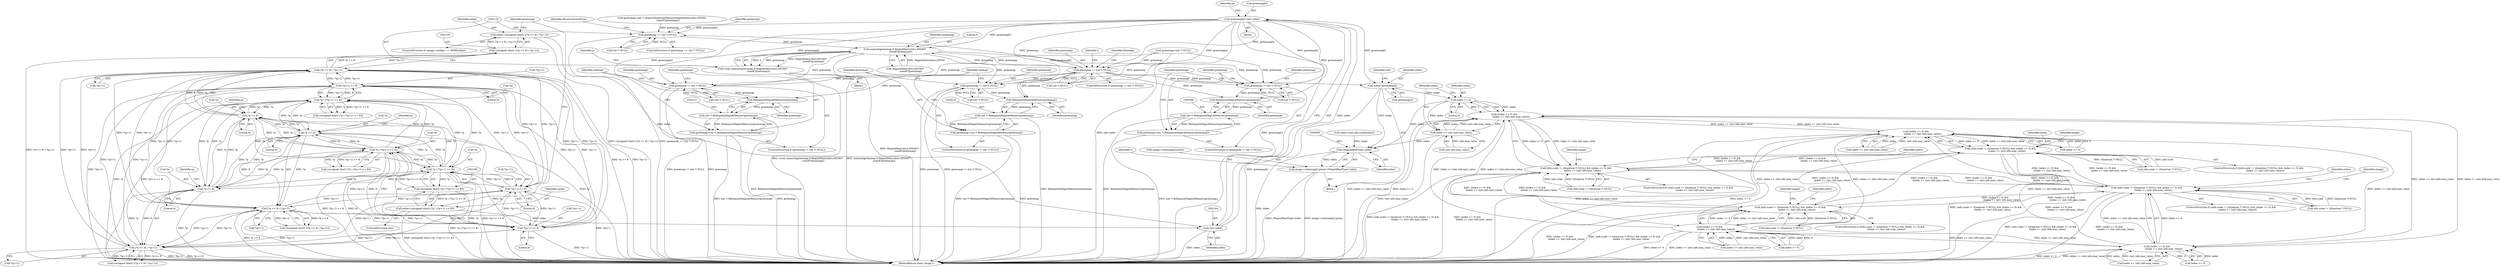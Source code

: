 digraph "0_ImageMagick_6b6bff054d569a77973f2140c0e86366e6168a6c_0@array" {
"1002179" [label="(Call,greenmap[i]=(int) index)"];
"1002183" [label="(Call,(int) index)"];
"1002152" [label="(Call,index=(unsigned short) ((*p << 8) | *(p+1)))"];
"1002154" [label="(Call,(unsigned short) ((*p << 8) | *(p+1)))"];
"1002156" [label="(Call,(*p << 8) | *(p+1))"];
"1002157" [label="(Call,*p << 8)"];
"1002032" [label="(Call,*p << 8)"];
"1002045" [label="(Call,*p | (*(p+1) << 8))"];
"1002170" [label="(Call,*p | (*(p+1) << 8))"];
"1002282" [label="(Call,*p << 8)"];
"1002295" [label="(Call,*p | (*(p+1) << 8))"];
"1002298" [label="(Call,*(p+1) << 8)"];
"1002173" [label="(Call,*(p+1) << 8)"];
"1002048" [label="(Call,*(p+1) << 8)"];
"1002281" [label="(Call,(*p << 8) | *(p+1))"];
"1002031" [label="(Call,(*p << 8) | *(p+1))"];
"1002166" [label="(Call,index=(unsigned short) (*p | (*(p+1) << 8)))"];
"1002168" [label="(Call,(unsigned short) (*p | (*(p+1) << 8)))"];
"1002088" [label="(Call,greenmap != (int *) NULL)"];
"1002097" [label="(Call,RelinquishMagickMemory(greenmap))"];
"1002095" [label="(Call,(int *) RelinquishMagickMemory(greenmap))"];
"1002093" [label="(Call,greenmap=(int *) RelinquishMagickMemory(greenmap))"];
"1002111" [label="(Call,greenmap == (int *) NULL)"];
"1002121" [label="(Call,memset(greenmap,0,MagickMax(colors,65536)*\n                sizeof(*greenmap)))"];
"1002119" [label="(Call,(void) memset(greenmap,0,MagickMax(colors,65536)*\n                sizeof(*greenmap)))"];
"1003119" [label="(Call,greenmap != (int *) NULL)"];
"1003128" [label="(Call,RelinquishMagickMemory(greenmap))"];
"1003126" [label="(Call,(int *) RelinquishMagickMemory(greenmap))"];
"1003124" [label="(Call,greenmap=(int *) RelinquishMagickMemory(greenmap))"];
"1003599" [label="(Call,greenmap != (int *) NULL)"];
"1003616" [label="(Call,index=greenmap[i])"];
"1003631" [label="(Call,index >= 0)"];
"1003630" [label="(Call,(index >= 0) &&\n                  (index <= (int) info.max_value))"];
"1003567" [label="(Call,(index >= 0) &&\n                  (index <= (int) info.max_value))"];
"1003559" [label="(Call,(info.scale != (Quantum *) NULL) && (index >= 0) &&\n                  (index <= (int) info.max_value))"];
"1003622" [label="(Call,(info.scale != (Quantum *) NULL) && (index >= 0) &&\n                  (index <= (int) info.max_value))"];
"1003685" [label="(Call,(info.scale != (Quantum *) NULL) && (index >= 0) &&\n                  (index <= (int) info.max_value))"];
"1003748" [label="(Call,(info.scale != (Quantum *) NULL) && (index >= 0) &&\n                  (index <= (int) info.max_value))"];
"1003693" [label="(Call,(index >= 0) &&\n                  (index <= (int) info.max_value))"];
"1003756" [label="(Call,(index >= 0) &&\n                  (index <= (int) info.max_value))"];
"1003634" [label="(Call,index <= (int) info.max_value)"];
"1003658" [label="(Call,(MagickRealType) index)"];
"1003650" [label="(Call,image->colormap[i].green=(MagickRealType) index)"];
"1004502" [label="(Call,greenmap != (int *) NULL)"];
"1004511" [label="(Call,RelinquishMagickMemory(greenmap))"];
"1004509" [label="(Call,(int *) RelinquishMagickMemory(greenmap))"];
"1004507" [label="(Call,greenmap=(int *) RelinquishMagickMemory(greenmap))"];
"1003631" [label="(Call,index >= 0)"];
"1004508" [label="(Identifier,greenmap)"];
"1003748" [label="(Call,(info.scale != (Quantum *) NULL) && (index >= 0) &&\n                  (index <= (int) info.max_value))"];
"1002121" [label="(Call,memset(greenmap,0,MagickMax(colors,65536)*\n                sizeof(*greenmap)))"];
"1003633" [label="(Literal,0)"];
"1002299" [label="(Call,*(p+1))"];
"1002282" [label="(Call,*p << 8)"];
"1002053" [label="(Literal,8)"];
"1002281" [label="(Call,(*p << 8) | *(p+1))"];
"1002160" [label="(Literal,8)"];
"1002165" [label="(ControlStructure,else)"];
"1003571" [label="(Call,index <= (int) info.max_value)"];
"1002035" [label="(Literal,8)"];
"1003614" [label="(Identifier,i)"];
"1002157" [label="(Call,*p << 8)"];
"1003618" [label="(Call,greenmap[i])"];
"1002066" [label="(Block,)"];
"1003658" [label="(Call,(MagickRealType) index)"];
"1002171" [label="(Call,*p)"];
"1002100" [label="(Identifier,greenmap)"];
"1004509" [label="(Call,(int *) RelinquishMagickMemory(greenmap))"];
"1002187" [label="(Identifier,p)"];
"1003686" [label="(Call,info.scale != (Quantum *) NULL)"];
"1004501" [label="(ControlStructure,if (greenmap != (int *) NULL))"];
"1003684" [label="(ControlStructure,if ((info.scale != (Quantum *) NULL) && (index >= 0) &&\n                  (index <= (int) info.max_value)))"];
"1004503" [label="(Identifier,greenmap)"];
"1004504" [label="(Call,(int *) NULL)"];
"1003126" [label="(Call,(int *) RelinquishMagickMemory(greenmap))"];
"1003747" [label="(ControlStructure,if ((info.scale != (Quantum *) NULL) && (index >= 0) &&\n                  (index <= (int) info.max_value)))"];
"1002045" [label="(Call,*p | (*(p+1) << 8))"];
"1002161" [label="(Call,*(p+1))"];
"1002122" [label="(Identifier,greenmap)"];
"1002152" [label="(Call,index=(unsigned short) ((*p << 8) | *(p+1)))"];
"1003757" [label="(Call,index >= 0)"];
"1002048" [label="(Call,*(p+1) << 8)"];
"1002033" [label="(Call,*p)"];
"1002088" [label="(Call,greenmap != (int *) NULL)"];
"1002166" [label="(Call,index=(unsigned short) (*p | (*(p+1) << 8)))"];
"1002123" [label="(Literal,0)"];
"1002124" [label="(Call,MagickMax(colors,65536)*\n                sizeof(*greenmap))"];
"1002117" [label="(Identifier,ResourceLimitError)"];
"1003129" [label="(Identifier,greenmap)"];
"1003760" [label="(Call,index <= (int) info.max_value)"];
"1002111" [label="(Call,greenmap == (int *) NULL)"];
"1002295" [label="(Call,*p | (*(p+1) << 8))"];
"1003685" [label="(Call,(info.scale != (Quantum *) NULL) && (index >= 0) &&\n                  (index <= (int) info.max_value))"];
"1003567" [label="(Call,(index >= 0) &&\n                  (index <= (int) info.max_value))"];
"1002173" [label="(Call,*(p+1) << 8)"];
"1003568" [label="(Call,index >= 0)"];
"1003642" [label="(Identifier,index)"];
"1003591" [label="(Identifier,image)"];
"1003558" [label="(ControlStructure,if ((info.scale != (Quantum *) NULL) && (index >= 0) &&\n                  (index <= (int) info.max_value)))"];
"1002286" [label="(Call,*(p+1))"];
"1003599" [label="(Call,greenmap != (int *) NULL)"];
"1003651" [label="(Call,image->colormap[i].green)"];
"1003579" [label="(Identifier,index)"];
"1003119" [label="(Call,greenmap != (int *) NULL)"];
"1003132" [label="(Identifier,redmap)"];
"1002089" [label="(Identifier,greenmap)"];
"1003601" [label="(Call,(int *) NULL)"];
"1003632" [label="(Identifier,index)"];
"1003654" [label="(Identifier,image)"];
"1002043" [label="(Call,(unsigned short) (*p | (*(p+1) << 8)))"];
"1002298" [label="(Call,*(p+1) << 8)"];
"1003768" [label="(Identifier,index)"];
"1002153" [label="(Identifier,index)"];
"1002145" [label="(Block,)"];
"1003636" [label="(Call,(int) info.max_value)"];
"1003121" [label="(Call,(int *) NULL)"];
"1003635" [label="(Identifier,index)"];
"1002146" [label="(ControlStructure,if (image->endian == MSBEndian))"];
"1002046" [label="(Call,*p)"];
"1002132" [label="(Identifier,p)"];
"1002098" [label="(Identifier,greenmap)"];
"1002283" [label="(Call,*p)"];
"1002296" [label="(Call,*p)"];
"1003630" [label="(Call,(index >= 0) &&\n                  (index <= (int) info.max_value))"];
"1003559" [label="(Call,(info.scale != (Quantum *) NULL) && (index >= 0) &&\n                  (index <= (int) info.max_value))"];
"1002293" [label="(Call,(unsigned short) (*p | (*(p+1) << 8)))"];
"1002183" [label="(Call,(int) index)"];
"1002094" [label="(Identifier,greenmap)"];
"1002099" [label="(Call,greenmap=(int *) AcquireQuantumMemory(MagickMax(colors,65536),\n                sizeof(*greenmap)))"];
"1002029" [label="(Call,(unsigned short) ((*p << 8) | *(p+1)))"];
"1003616" [label="(Call,index=greenmap[i])"];
"1004507" [label="(Call,greenmap=(int *) RelinquishMagickMemory(greenmap))"];
"1002090" [label="(Call,(int *) NULL)"];
"1003693" [label="(Call,(index >= 0) &&\n                  (index <= (int) info.max_value))"];
"1002113" [label="(Call,(int *) NULL)"];
"1002036" [label="(Call,*(p+1))"];
"1003705" [label="(Identifier,index)"];
"1004512" [label="(Identifier,greenmap)"];
"1002178" [label="(Literal,8)"];
"1003118" [label="(ControlStructure,if (greenmap != (int *) NULL))"];
"1003650" [label="(Call,image->colormap[i].green=(MagickRealType) index)"];
"1004511" [label="(Call,RelinquishMagickMemory(greenmap))"];
"1003598" [label="(ControlStructure,if (greenmap != (int *) NULL))"];
"1003697" [label="(Call,index <= (int) info.max_value)"];
"1003694" [label="(Call,index >= 0)"];
"1002087" [label="(ControlStructure,if (greenmap != (int *) NULL))"];
"1002168" [label="(Call,(unsigned short) (*p | (*(p+1) << 8)))"];
"1003634" [label="(Call,index <= (int) info.max_value)"];
"1004539" [label="(MethodReturn,static Image *)"];
"1002049" [label="(Call,*(p+1))"];
"1003625" [label="(Identifier,info)"];
"1003124" [label="(Call,greenmap=(int *) RelinquishMagickMemory(greenmap))"];
"1002180" [label="(Call,greenmap[i])"];
"1003615" [label="(Block,)"];
"1003641" [label="(Call,index=(int) info.scale[index])"];
"1002154" [label="(Call,(unsigned short) ((*p << 8) | *(p+1)))"];
"1002179" [label="(Call,greenmap[i]=(int) index)"];
"1003621" [label="(ControlStructure,if ((info.scale != (Quantum *) NULL) && (index >= 0) &&\n                  (index <= (int) info.max_value)))"];
"1003780" [label="(Identifier,image)"];
"1004502" [label="(Call,greenmap != (int *) NULL)"];
"1002031" [label="(Call,(*p << 8) | *(p+1))"];
"1002158" [label="(Call,*p)"];
"1003125" [label="(Identifier,greenmap)"];
"1003756" [label="(Call,(index >= 0) &&\n                  (index <= (int) info.max_value))"];
"1003617" [label="(Identifier,index)"];
"1002119" [label="(Call,(void) memset(greenmap,0,MagickMax(colors,65536)*\n                sizeof(*greenmap)))"];
"1002288" [label="(Identifier,p)"];
"1002110" [label="(ControlStructure,if (greenmap == (int *) NULL))"];
"1002170" [label="(Call,*p | (*(p+1) << 8))"];
"1002185" [label="(Identifier,index)"];
"1003600" [label="(Identifier,greenmap)"];
"1002097" [label="(Call,RelinquishMagickMemory(greenmap))"];
"1003622" [label="(Call,(info.scale != (Quantum *) NULL) && (index >= 0) &&\n                  (index <= (int) info.max_value))"];
"1002285" [label="(Literal,8)"];
"1000538" [label="(Call,greenmap=(int *) NULL)"];
"1003660" [label="(Identifier,index)"];
"1002112" [label="(Identifier,greenmap)"];
"1003717" [label="(Identifier,image)"];
"1002163" [label="(Identifier,p)"];
"1003560" [label="(Call,info.scale != (Quantum *) NULL)"];
"1004515" [label="(Identifier,redmap)"];
"1003606" [label="(Identifier,i)"];
"1002095" [label="(Call,(int *) RelinquishMagickMemory(greenmap))"];
"1003749" [label="(Call,info.scale != (Quantum *) NULL)"];
"1002303" [label="(Literal,8)"];
"1002038" [label="(Identifier,p)"];
"1002279" [label="(Call,(unsigned short) ((*p << 8) | *(p+1)))"];
"1002032" [label="(Call,*p << 8)"];
"1002174" [label="(Call,*(p+1))"];
"1003623" [label="(Call,info.scale != (Quantum *) NULL)"];
"1003128" [label="(Call,RelinquishMagickMemory(greenmap))"];
"1002156" [label="(Call,(*p << 8) | *(p+1))"];
"1002093" [label="(Call,greenmap=(int *) RelinquishMagickMemory(greenmap))"];
"1002167" [label="(Identifier,index)"];
"1003663" [label="(Identifier,bluemap)"];
"1002181" [label="(Identifier,greenmap)"];
"1003120" [label="(Identifier,greenmap)"];
"1002179" -> "1002145"  [label="AST: "];
"1002179" -> "1002183"  [label="CFG: "];
"1002180" -> "1002179"  [label="AST: "];
"1002183" -> "1002179"  [label="AST: "];
"1002187" -> "1002179"  [label="CFG: "];
"1002179" -> "1004539"  [label="DDG: (int) index"];
"1002179" -> "1004539"  [label="DDG: greenmap[i]"];
"1002179" -> "1002088"  [label="DDG: greenmap[i]"];
"1002179" -> "1002097"  [label="DDG: greenmap[i]"];
"1002179" -> "1002111"  [label="DDG: greenmap[i]"];
"1002179" -> "1002121"  [label="DDG: greenmap[i]"];
"1002183" -> "1002179"  [label="DDG: index"];
"1002179" -> "1003119"  [label="DDG: greenmap[i]"];
"1002179" -> "1003128"  [label="DDG: greenmap[i]"];
"1002179" -> "1003599"  [label="DDG: greenmap[i]"];
"1002179" -> "1003616"  [label="DDG: greenmap[i]"];
"1002179" -> "1004502"  [label="DDG: greenmap[i]"];
"1002179" -> "1004511"  [label="DDG: greenmap[i]"];
"1002183" -> "1002185"  [label="CFG: "];
"1002184" -> "1002183"  [label="AST: "];
"1002185" -> "1002183"  [label="AST: "];
"1002183" -> "1004539"  [label="DDG: index"];
"1002152" -> "1002183"  [label="DDG: index"];
"1002166" -> "1002183"  [label="DDG: index"];
"1002152" -> "1002146"  [label="AST: "];
"1002152" -> "1002154"  [label="CFG: "];
"1002153" -> "1002152"  [label="AST: "];
"1002154" -> "1002152"  [label="AST: "];
"1002181" -> "1002152"  [label="CFG: "];
"1002152" -> "1004539"  [label="DDG: (unsigned short) ((*p << 8) | *(p+1))"];
"1002154" -> "1002152"  [label="DDG: (*p << 8) | *(p+1)"];
"1002154" -> "1002156"  [label="CFG: "];
"1002155" -> "1002154"  [label="AST: "];
"1002156" -> "1002154"  [label="AST: "];
"1002154" -> "1004539"  [label="DDG: (*p << 8) | *(p+1)"];
"1002156" -> "1002154"  [label="DDG: *p << 8"];
"1002156" -> "1002154"  [label="DDG: *(p+1)"];
"1002156" -> "1002161"  [label="CFG: "];
"1002157" -> "1002156"  [label="AST: "];
"1002161" -> "1002156"  [label="AST: "];
"1002156" -> "1004539"  [label="DDG: *p << 8"];
"1002156" -> "1004539"  [label="DDG: *(p+1)"];
"1002156" -> "1002031"  [label="DDG: *(p+1)"];
"1002156" -> "1002048"  [label="DDG: *(p+1)"];
"1002157" -> "1002156"  [label="DDG: *p"];
"1002157" -> "1002156"  [label="DDG: 8"];
"1002173" -> "1002156"  [label="DDG: *(p+1)"];
"1002048" -> "1002156"  [label="DDG: *(p+1)"];
"1002281" -> "1002156"  [label="DDG: *(p+1)"];
"1002031" -> "1002156"  [label="DDG: *(p+1)"];
"1002298" -> "1002156"  [label="DDG: *(p+1)"];
"1002156" -> "1002173"  [label="DDG: *(p+1)"];
"1002156" -> "1002281"  [label="DDG: *(p+1)"];
"1002156" -> "1002298"  [label="DDG: *(p+1)"];
"1002157" -> "1002160"  [label="CFG: "];
"1002158" -> "1002157"  [label="AST: "];
"1002160" -> "1002157"  [label="AST: "];
"1002163" -> "1002157"  [label="CFG: "];
"1002157" -> "1004539"  [label="DDG: *p"];
"1002157" -> "1002032"  [label="DDG: *p"];
"1002157" -> "1002045"  [label="DDG: *p"];
"1002032" -> "1002157"  [label="DDG: *p"];
"1002045" -> "1002157"  [label="DDG: *p"];
"1002170" -> "1002157"  [label="DDG: *p"];
"1002282" -> "1002157"  [label="DDG: *p"];
"1002295" -> "1002157"  [label="DDG: *p"];
"1002157" -> "1002170"  [label="DDG: *p"];
"1002157" -> "1002282"  [label="DDG: *p"];
"1002157" -> "1002295"  [label="DDG: *p"];
"1002032" -> "1002031"  [label="AST: "];
"1002032" -> "1002035"  [label="CFG: "];
"1002033" -> "1002032"  [label="AST: "];
"1002035" -> "1002032"  [label="AST: "];
"1002038" -> "1002032"  [label="CFG: "];
"1002032" -> "1004539"  [label="DDG: *p"];
"1002032" -> "1002031"  [label="DDG: *p"];
"1002032" -> "1002031"  [label="DDG: 8"];
"1002045" -> "1002032"  [label="DDG: *p"];
"1002170" -> "1002032"  [label="DDG: *p"];
"1002282" -> "1002032"  [label="DDG: *p"];
"1002295" -> "1002032"  [label="DDG: *p"];
"1002032" -> "1002045"  [label="DDG: *p"];
"1002032" -> "1002170"  [label="DDG: *p"];
"1002032" -> "1002282"  [label="DDG: *p"];
"1002032" -> "1002295"  [label="DDG: *p"];
"1002045" -> "1002043"  [label="AST: "];
"1002045" -> "1002048"  [label="CFG: "];
"1002046" -> "1002045"  [label="AST: "];
"1002048" -> "1002045"  [label="AST: "];
"1002043" -> "1002045"  [label="CFG: "];
"1002045" -> "1004539"  [label="DDG: *p"];
"1002045" -> "1004539"  [label="DDG: *(p+1) << 8"];
"1002045" -> "1002043"  [label="DDG: *p"];
"1002045" -> "1002043"  [label="DDG: *(p+1) << 8"];
"1002170" -> "1002045"  [label="DDG: *p"];
"1002282" -> "1002045"  [label="DDG: *p"];
"1002295" -> "1002045"  [label="DDG: *p"];
"1002048" -> "1002045"  [label="DDG: *(p+1)"];
"1002048" -> "1002045"  [label="DDG: 8"];
"1002045" -> "1002170"  [label="DDG: *p"];
"1002045" -> "1002282"  [label="DDG: *p"];
"1002045" -> "1002295"  [label="DDG: *p"];
"1002170" -> "1002168"  [label="AST: "];
"1002170" -> "1002173"  [label="CFG: "];
"1002171" -> "1002170"  [label="AST: "];
"1002173" -> "1002170"  [label="AST: "];
"1002168" -> "1002170"  [label="CFG: "];
"1002170" -> "1004539"  [label="DDG: *p"];
"1002170" -> "1004539"  [label="DDG: *(p+1) << 8"];
"1002170" -> "1002168"  [label="DDG: *p"];
"1002170" -> "1002168"  [label="DDG: *(p+1) << 8"];
"1002282" -> "1002170"  [label="DDG: *p"];
"1002295" -> "1002170"  [label="DDG: *p"];
"1002173" -> "1002170"  [label="DDG: *(p+1)"];
"1002173" -> "1002170"  [label="DDG: 8"];
"1002170" -> "1002282"  [label="DDG: *p"];
"1002170" -> "1002295"  [label="DDG: *p"];
"1002282" -> "1002281"  [label="AST: "];
"1002282" -> "1002285"  [label="CFG: "];
"1002283" -> "1002282"  [label="AST: "];
"1002285" -> "1002282"  [label="AST: "];
"1002288" -> "1002282"  [label="CFG: "];
"1002282" -> "1004539"  [label="DDG: *p"];
"1002282" -> "1002281"  [label="DDG: *p"];
"1002282" -> "1002281"  [label="DDG: 8"];
"1002295" -> "1002282"  [label="DDG: *p"];
"1002282" -> "1002295"  [label="DDG: *p"];
"1002295" -> "1002293"  [label="AST: "];
"1002295" -> "1002298"  [label="CFG: "];
"1002296" -> "1002295"  [label="AST: "];
"1002298" -> "1002295"  [label="AST: "];
"1002293" -> "1002295"  [label="CFG: "];
"1002295" -> "1004539"  [label="DDG: *(p+1) << 8"];
"1002295" -> "1004539"  [label="DDG: *p"];
"1002295" -> "1002293"  [label="DDG: *p"];
"1002295" -> "1002293"  [label="DDG: *(p+1) << 8"];
"1002298" -> "1002295"  [label="DDG: *(p+1)"];
"1002298" -> "1002295"  [label="DDG: 8"];
"1002298" -> "1002303"  [label="CFG: "];
"1002299" -> "1002298"  [label="AST: "];
"1002303" -> "1002298"  [label="AST: "];
"1002298" -> "1004539"  [label="DDG: *(p+1)"];
"1002298" -> "1002031"  [label="DDG: *(p+1)"];
"1002298" -> "1002048"  [label="DDG: *(p+1)"];
"1002298" -> "1002173"  [label="DDG: *(p+1)"];
"1002298" -> "1002281"  [label="DDG: *(p+1)"];
"1002173" -> "1002298"  [label="DDG: *(p+1)"];
"1002048" -> "1002298"  [label="DDG: *(p+1)"];
"1002281" -> "1002298"  [label="DDG: *(p+1)"];
"1002031" -> "1002298"  [label="DDG: *(p+1)"];
"1002173" -> "1002178"  [label="CFG: "];
"1002174" -> "1002173"  [label="AST: "];
"1002178" -> "1002173"  [label="AST: "];
"1002173" -> "1004539"  [label="DDG: *(p+1)"];
"1002173" -> "1002031"  [label="DDG: *(p+1)"];
"1002173" -> "1002048"  [label="DDG: *(p+1)"];
"1002048" -> "1002173"  [label="DDG: *(p+1)"];
"1002281" -> "1002173"  [label="DDG: *(p+1)"];
"1002031" -> "1002173"  [label="DDG: *(p+1)"];
"1002173" -> "1002281"  [label="DDG: *(p+1)"];
"1002048" -> "1002053"  [label="CFG: "];
"1002049" -> "1002048"  [label="AST: "];
"1002053" -> "1002048"  [label="AST: "];
"1002048" -> "1004539"  [label="DDG: *(p+1)"];
"1002048" -> "1002031"  [label="DDG: *(p+1)"];
"1002281" -> "1002048"  [label="DDG: *(p+1)"];
"1002031" -> "1002048"  [label="DDG: *(p+1)"];
"1002048" -> "1002281"  [label="DDG: *(p+1)"];
"1002281" -> "1002279"  [label="AST: "];
"1002281" -> "1002286"  [label="CFG: "];
"1002286" -> "1002281"  [label="AST: "];
"1002279" -> "1002281"  [label="CFG: "];
"1002281" -> "1004539"  [label="DDG: *(p+1)"];
"1002281" -> "1004539"  [label="DDG: *p << 8"];
"1002281" -> "1002031"  [label="DDG: *(p+1)"];
"1002281" -> "1002279"  [label="DDG: *p << 8"];
"1002281" -> "1002279"  [label="DDG: *(p+1)"];
"1002031" -> "1002281"  [label="DDG: *(p+1)"];
"1002031" -> "1002029"  [label="AST: "];
"1002031" -> "1002036"  [label="CFG: "];
"1002036" -> "1002031"  [label="AST: "];
"1002029" -> "1002031"  [label="CFG: "];
"1002031" -> "1004539"  [label="DDG: *p << 8"];
"1002031" -> "1004539"  [label="DDG: *(p+1)"];
"1002031" -> "1002029"  [label="DDG: *p << 8"];
"1002031" -> "1002029"  [label="DDG: *(p+1)"];
"1002166" -> "1002165"  [label="AST: "];
"1002166" -> "1002168"  [label="CFG: "];
"1002167" -> "1002166"  [label="AST: "];
"1002168" -> "1002166"  [label="AST: "];
"1002181" -> "1002166"  [label="CFG: "];
"1002166" -> "1004539"  [label="DDG: (unsigned short) (*p | (*(p+1) << 8))"];
"1002168" -> "1002166"  [label="DDG: *p | (*(p+1) << 8)"];
"1002169" -> "1002168"  [label="AST: "];
"1002168" -> "1004539"  [label="DDG: *p | (*(p+1) << 8)"];
"1002088" -> "1002087"  [label="AST: "];
"1002088" -> "1002090"  [label="CFG: "];
"1002089" -> "1002088"  [label="AST: "];
"1002090" -> "1002088"  [label="AST: "];
"1002094" -> "1002088"  [label="CFG: "];
"1002100" -> "1002088"  [label="CFG: "];
"1002121" -> "1002088"  [label="DDG: greenmap"];
"1003599" -> "1002088"  [label="DDG: greenmap"];
"1000538" -> "1002088"  [label="DDG: greenmap"];
"1002090" -> "1002088"  [label="DDG: NULL"];
"1002088" -> "1002097"  [label="DDG: greenmap"];
"1002097" -> "1002095"  [label="AST: "];
"1002097" -> "1002098"  [label="CFG: "];
"1002098" -> "1002097"  [label="AST: "];
"1002095" -> "1002097"  [label="CFG: "];
"1002097" -> "1002095"  [label="DDG: greenmap"];
"1003599" -> "1002097"  [label="DDG: greenmap"];
"1002095" -> "1002093"  [label="AST: "];
"1002096" -> "1002095"  [label="AST: "];
"1002093" -> "1002095"  [label="CFG: "];
"1002095" -> "1004539"  [label="DDG: RelinquishMagickMemory(greenmap)"];
"1002095" -> "1002093"  [label="DDG: RelinquishMagickMemory(greenmap)"];
"1002093" -> "1002087"  [label="AST: "];
"1002094" -> "1002093"  [label="AST: "];
"1002100" -> "1002093"  [label="CFG: "];
"1002093" -> "1004539"  [label="DDG: (int *) RelinquishMagickMemory(greenmap)"];
"1002111" -> "1002110"  [label="AST: "];
"1002111" -> "1002113"  [label="CFG: "];
"1002112" -> "1002111"  [label="AST: "];
"1002113" -> "1002111"  [label="AST: "];
"1002117" -> "1002111"  [label="CFG: "];
"1002120" -> "1002111"  [label="CFG: "];
"1002111" -> "1004539"  [label="DDG: greenmap == (int *) NULL"];
"1002099" -> "1002111"  [label="DDG: greenmap"];
"1003599" -> "1002111"  [label="DDG: greenmap"];
"1002113" -> "1002111"  [label="DDG: NULL"];
"1002111" -> "1002121"  [label="DDG: greenmap"];
"1002121" -> "1002119"  [label="AST: "];
"1002121" -> "1002124"  [label="CFG: "];
"1002122" -> "1002121"  [label="AST: "];
"1002123" -> "1002121"  [label="AST: "];
"1002124" -> "1002121"  [label="AST: "];
"1002119" -> "1002121"  [label="CFG: "];
"1002121" -> "1004539"  [label="DDG: MagickMax(colors,65536)*\n                sizeof(*greenmap)"];
"1002121" -> "1002119"  [label="DDG: greenmap"];
"1002121" -> "1002119"  [label="DDG: 0"];
"1002121" -> "1002119"  [label="DDG: MagickMax(colors,65536)*\n                sizeof(*greenmap)"];
"1003599" -> "1002121"  [label="DDG: greenmap"];
"1002124" -> "1002121"  [label="DDG: MagickMax(colors,65536)"];
"1002121" -> "1003119"  [label="DDG: greenmap"];
"1002121" -> "1003599"  [label="DDG: greenmap"];
"1002121" -> "1004502"  [label="DDG: greenmap"];
"1002119" -> "1002066"  [label="AST: "];
"1002120" -> "1002119"  [label="AST: "];
"1002132" -> "1002119"  [label="CFG: "];
"1002119" -> "1004539"  [label="DDG: memset(greenmap,0,MagickMax(colors,65536)*\n                sizeof(*greenmap))"];
"1002119" -> "1004539"  [label="DDG: (void) memset(greenmap,0,MagickMax(colors,65536)*\n                sizeof(*greenmap))"];
"1003119" -> "1003118"  [label="AST: "];
"1003119" -> "1003121"  [label="CFG: "];
"1003120" -> "1003119"  [label="AST: "];
"1003121" -> "1003119"  [label="AST: "];
"1003125" -> "1003119"  [label="CFG: "];
"1003132" -> "1003119"  [label="CFG: "];
"1003119" -> "1004539"  [label="DDG: greenmap != (int *) NULL"];
"1003119" -> "1004539"  [label="DDG: greenmap"];
"1003599" -> "1003119"  [label="DDG: greenmap"];
"1000538" -> "1003119"  [label="DDG: greenmap"];
"1003121" -> "1003119"  [label="DDG: NULL"];
"1003119" -> "1003128"  [label="DDG: greenmap"];
"1003128" -> "1003126"  [label="AST: "];
"1003128" -> "1003129"  [label="CFG: "];
"1003129" -> "1003128"  [label="AST: "];
"1003126" -> "1003128"  [label="CFG: "];
"1003128" -> "1003126"  [label="DDG: greenmap"];
"1003599" -> "1003128"  [label="DDG: greenmap"];
"1003126" -> "1003124"  [label="AST: "];
"1003127" -> "1003126"  [label="AST: "];
"1003124" -> "1003126"  [label="CFG: "];
"1003126" -> "1004539"  [label="DDG: RelinquishMagickMemory(greenmap)"];
"1003126" -> "1003124"  [label="DDG: RelinquishMagickMemory(greenmap)"];
"1003124" -> "1003118"  [label="AST: "];
"1003125" -> "1003124"  [label="AST: "];
"1003132" -> "1003124"  [label="CFG: "];
"1003124" -> "1004539"  [label="DDG: greenmap"];
"1003124" -> "1004539"  [label="DDG: (int *) RelinquishMagickMemory(greenmap)"];
"1003599" -> "1003598"  [label="AST: "];
"1003599" -> "1003601"  [label="CFG: "];
"1003600" -> "1003599"  [label="AST: "];
"1003601" -> "1003599"  [label="AST: "];
"1003606" -> "1003599"  [label="CFG: "];
"1003663" -> "1003599"  [label="CFG: "];
"1000538" -> "1003599"  [label="DDG: greenmap"];
"1003601" -> "1003599"  [label="DDG: NULL"];
"1003599" -> "1003616"  [label="DDG: greenmap"];
"1003599" -> "1004502"  [label="DDG: greenmap"];
"1003599" -> "1004511"  [label="DDG: greenmap"];
"1003616" -> "1003615"  [label="AST: "];
"1003616" -> "1003618"  [label="CFG: "];
"1003617" -> "1003616"  [label="AST: "];
"1003618" -> "1003616"  [label="AST: "];
"1003625" -> "1003616"  [label="CFG: "];
"1003616" -> "1004539"  [label="DDG: greenmap[i]"];
"1003616" -> "1003631"  [label="DDG: index"];
"1003616" -> "1003658"  [label="DDG: index"];
"1003631" -> "1003630"  [label="AST: "];
"1003631" -> "1003633"  [label="CFG: "];
"1003632" -> "1003631"  [label="AST: "];
"1003633" -> "1003631"  [label="AST: "];
"1003635" -> "1003631"  [label="CFG: "];
"1003630" -> "1003631"  [label="CFG: "];
"1003631" -> "1003630"  [label="DDG: index"];
"1003631" -> "1003630"  [label="DDG: 0"];
"1003631" -> "1003634"  [label="DDG: index"];
"1003631" -> "1003658"  [label="DDG: index"];
"1003630" -> "1003622"  [label="AST: "];
"1003630" -> "1003634"  [label="CFG: "];
"1003634" -> "1003630"  [label="AST: "];
"1003622" -> "1003630"  [label="CFG: "];
"1003630" -> "1004539"  [label="DDG: index <= (int) info.max_value"];
"1003630" -> "1004539"  [label="DDG: index >= 0"];
"1003630" -> "1003567"  [label="DDG: index <= (int) info.max_value"];
"1003630" -> "1003622"  [label="DDG: index >= 0"];
"1003630" -> "1003622"  [label="DDG: index <= (int) info.max_value"];
"1003567" -> "1003630"  [label="DDG: index <= (int) info.max_value"];
"1003693" -> "1003630"  [label="DDG: index <= (int) info.max_value"];
"1003756" -> "1003630"  [label="DDG: index <= (int) info.max_value"];
"1003634" -> "1003630"  [label="DDG: index"];
"1003634" -> "1003630"  [label="DDG: (int) info.max_value"];
"1003630" -> "1003693"  [label="DDG: index <= (int) info.max_value"];
"1003630" -> "1003756"  [label="DDG: index <= (int) info.max_value"];
"1003567" -> "1003559"  [label="AST: "];
"1003567" -> "1003568"  [label="CFG: "];
"1003567" -> "1003571"  [label="CFG: "];
"1003568" -> "1003567"  [label="AST: "];
"1003571" -> "1003567"  [label="AST: "];
"1003559" -> "1003567"  [label="CFG: "];
"1003567" -> "1004539"  [label="DDG: index <= (int) info.max_value"];
"1003567" -> "1004539"  [label="DDG: index >= 0"];
"1003567" -> "1003559"  [label="DDG: index >= 0"];
"1003567" -> "1003559"  [label="DDG: index <= (int) info.max_value"];
"1003568" -> "1003567"  [label="DDG: index"];
"1003568" -> "1003567"  [label="DDG: 0"];
"1003693" -> "1003567"  [label="DDG: index <= (int) info.max_value"];
"1003756" -> "1003567"  [label="DDG: index <= (int) info.max_value"];
"1003571" -> "1003567"  [label="DDG: index"];
"1003571" -> "1003567"  [label="DDG: (int) info.max_value"];
"1003567" -> "1003693"  [label="DDG: index <= (int) info.max_value"];
"1003567" -> "1003756"  [label="DDG: index <= (int) info.max_value"];
"1003559" -> "1003558"  [label="AST: "];
"1003559" -> "1003560"  [label="CFG: "];
"1003560" -> "1003559"  [label="AST: "];
"1003579" -> "1003559"  [label="CFG: "];
"1003591" -> "1003559"  [label="CFG: "];
"1003559" -> "1004539"  [label="DDG: (info.scale != (Quantum *) NULL) && (index >= 0) &&\n                  (index <= (int) info.max_value)"];
"1003559" -> "1004539"  [label="DDG: (index >= 0) &&\n                  (index <= (int) info.max_value)"];
"1003560" -> "1003559"  [label="DDG: info.scale"];
"1003560" -> "1003559"  [label="DDG: (Quantum *) NULL"];
"1003685" -> "1003559"  [label="DDG: (index >= 0) &&\n                  (index <= (int) info.max_value)"];
"1003748" -> "1003559"  [label="DDG: (index >= 0) &&\n                  (index <= (int) info.max_value)"];
"1003622" -> "1003559"  [label="DDG: (index >= 0) &&\n                  (index <= (int) info.max_value)"];
"1003559" -> "1003622"  [label="DDG: (index >= 0) &&\n                  (index <= (int) info.max_value)"];
"1003559" -> "1003685"  [label="DDG: (index >= 0) &&\n                  (index <= (int) info.max_value)"];
"1003559" -> "1003748"  [label="DDG: (index >= 0) &&\n                  (index <= (int) info.max_value)"];
"1003622" -> "1003621"  [label="AST: "];
"1003622" -> "1003623"  [label="CFG: "];
"1003623" -> "1003622"  [label="AST: "];
"1003642" -> "1003622"  [label="CFG: "];
"1003654" -> "1003622"  [label="CFG: "];
"1003622" -> "1004539"  [label="DDG: (index >= 0) &&\n                  (index <= (int) info.max_value)"];
"1003622" -> "1004539"  [label="DDG: (info.scale != (Quantum *) NULL) && (index >= 0) &&\n                  (index <= (int) info.max_value)"];
"1003623" -> "1003622"  [label="DDG: info.scale"];
"1003623" -> "1003622"  [label="DDG: (Quantum *) NULL"];
"1003685" -> "1003622"  [label="DDG: (index >= 0) &&\n                  (index <= (int) info.max_value)"];
"1003748" -> "1003622"  [label="DDG: (index >= 0) &&\n                  (index <= (int) info.max_value)"];
"1003622" -> "1003685"  [label="DDG: (index >= 0) &&\n                  (index <= (int) info.max_value)"];
"1003622" -> "1003748"  [label="DDG: (index >= 0) &&\n                  (index <= (int) info.max_value)"];
"1003685" -> "1003684"  [label="AST: "];
"1003685" -> "1003686"  [label="CFG: "];
"1003685" -> "1003693"  [label="CFG: "];
"1003686" -> "1003685"  [label="AST: "];
"1003693" -> "1003685"  [label="AST: "];
"1003705" -> "1003685"  [label="CFG: "];
"1003717" -> "1003685"  [label="CFG: "];
"1003685" -> "1004539"  [label="DDG: (index >= 0) &&\n                  (index <= (int) info.max_value)"];
"1003685" -> "1004539"  [label="DDG: (info.scale != (Quantum *) NULL) && (index >= 0) &&\n                  (index <= (int) info.max_value)"];
"1003686" -> "1003685"  [label="DDG: info.scale"];
"1003686" -> "1003685"  [label="DDG: (Quantum *) NULL"];
"1003693" -> "1003685"  [label="DDG: index >= 0"];
"1003693" -> "1003685"  [label="DDG: index <= (int) info.max_value"];
"1003748" -> "1003685"  [label="DDG: (index >= 0) &&\n                  (index <= (int) info.max_value)"];
"1003685" -> "1003748"  [label="DDG: (index >= 0) &&\n                  (index <= (int) info.max_value)"];
"1003748" -> "1003747"  [label="AST: "];
"1003748" -> "1003749"  [label="CFG: "];
"1003748" -> "1003756"  [label="CFG: "];
"1003749" -> "1003748"  [label="AST: "];
"1003756" -> "1003748"  [label="AST: "];
"1003768" -> "1003748"  [label="CFG: "];
"1003780" -> "1003748"  [label="CFG: "];
"1003748" -> "1004539"  [label="DDG: (info.scale != (Quantum *) NULL) && (index >= 0) &&\n                  (index <= (int) info.max_value)"];
"1003748" -> "1004539"  [label="DDG: (index >= 0) &&\n                  (index <= (int) info.max_value)"];
"1003749" -> "1003748"  [label="DDG: info.scale"];
"1003749" -> "1003748"  [label="DDG: (Quantum *) NULL"];
"1003756" -> "1003748"  [label="DDG: index >= 0"];
"1003756" -> "1003748"  [label="DDG: index <= (int) info.max_value"];
"1003693" -> "1003694"  [label="CFG: "];
"1003693" -> "1003697"  [label="CFG: "];
"1003694" -> "1003693"  [label="AST: "];
"1003697" -> "1003693"  [label="AST: "];
"1003693" -> "1004539"  [label="DDG: index >= 0"];
"1003693" -> "1004539"  [label="DDG: index <= (int) info.max_value"];
"1003694" -> "1003693"  [label="DDG: index"];
"1003694" -> "1003693"  [label="DDG: 0"];
"1003756" -> "1003693"  [label="DDG: index <= (int) info.max_value"];
"1003697" -> "1003693"  [label="DDG: index"];
"1003697" -> "1003693"  [label="DDG: (int) info.max_value"];
"1003693" -> "1003756"  [label="DDG: index <= (int) info.max_value"];
"1003756" -> "1003757"  [label="CFG: "];
"1003756" -> "1003760"  [label="CFG: "];
"1003757" -> "1003756"  [label="AST: "];
"1003760" -> "1003756"  [label="AST: "];
"1003756" -> "1004539"  [label="DDG: index >= 0"];
"1003756" -> "1004539"  [label="DDG: index <= (int) info.max_value"];
"1003757" -> "1003756"  [label="DDG: index"];
"1003757" -> "1003756"  [label="DDG: 0"];
"1003760" -> "1003756"  [label="DDG: index"];
"1003760" -> "1003756"  [label="DDG: (int) info.max_value"];
"1003634" -> "1003636"  [label="CFG: "];
"1003635" -> "1003634"  [label="AST: "];
"1003636" -> "1003634"  [label="AST: "];
"1003634" -> "1004539"  [label="DDG: (int) info.max_value"];
"1003636" -> "1003634"  [label="DDG: info.max_value"];
"1003634" -> "1003658"  [label="DDG: index"];
"1003658" -> "1003650"  [label="AST: "];
"1003658" -> "1003660"  [label="CFG: "];
"1003659" -> "1003658"  [label="AST: "];
"1003660" -> "1003658"  [label="AST: "];
"1003650" -> "1003658"  [label="CFG: "];
"1003658" -> "1004539"  [label="DDG: index"];
"1003658" -> "1003650"  [label="DDG: index"];
"1003641" -> "1003658"  [label="DDG: index"];
"1003650" -> "1003615"  [label="AST: "];
"1003651" -> "1003650"  [label="AST: "];
"1003614" -> "1003650"  [label="CFG: "];
"1003650" -> "1004539"  [label="DDG: image->colormap[i].green"];
"1003650" -> "1004539"  [label="DDG: (MagickRealType) index"];
"1004502" -> "1004501"  [label="AST: "];
"1004502" -> "1004504"  [label="CFG: "];
"1004503" -> "1004502"  [label="AST: "];
"1004504" -> "1004502"  [label="AST: "];
"1004508" -> "1004502"  [label="CFG: "];
"1004515" -> "1004502"  [label="CFG: "];
"1004502" -> "1004539"  [label="DDG: greenmap != (int *) NULL"];
"1004502" -> "1004539"  [label="DDG: greenmap"];
"1000538" -> "1004502"  [label="DDG: greenmap"];
"1004504" -> "1004502"  [label="DDG: NULL"];
"1004502" -> "1004511"  [label="DDG: greenmap"];
"1004511" -> "1004509"  [label="AST: "];
"1004511" -> "1004512"  [label="CFG: "];
"1004512" -> "1004511"  [label="AST: "];
"1004509" -> "1004511"  [label="CFG: "];
"1004511" -> "1004509"  [label="DDG: greenmap"];
"1004509" -> "1004507"  [label="AST: "];
"1004510" -> "1004509"  [label="AST: "];
"1004507" -> "1004509"  [label="CFG: "];
"1004509" -> "1004539"  [label="DDG: RelinquishMagickMemory(greenmap)"];
"1004509" -> "1004507"  [label="DDG: RelinquishMagickMemory(greenmap)"];
"1004507" -> "1004501"  [label="AST: "];
"1004508" -> "1004507"  [label="AST: "];
"1004515" -> "1004507"  [label="CFG: "];
"1004507" -> "1004539"  [label="DDG: (int *) RelinquishMagickMemory(greenmap)"];
"1004507" -> "1004539"  [label="DDG: greenmap"];
}
